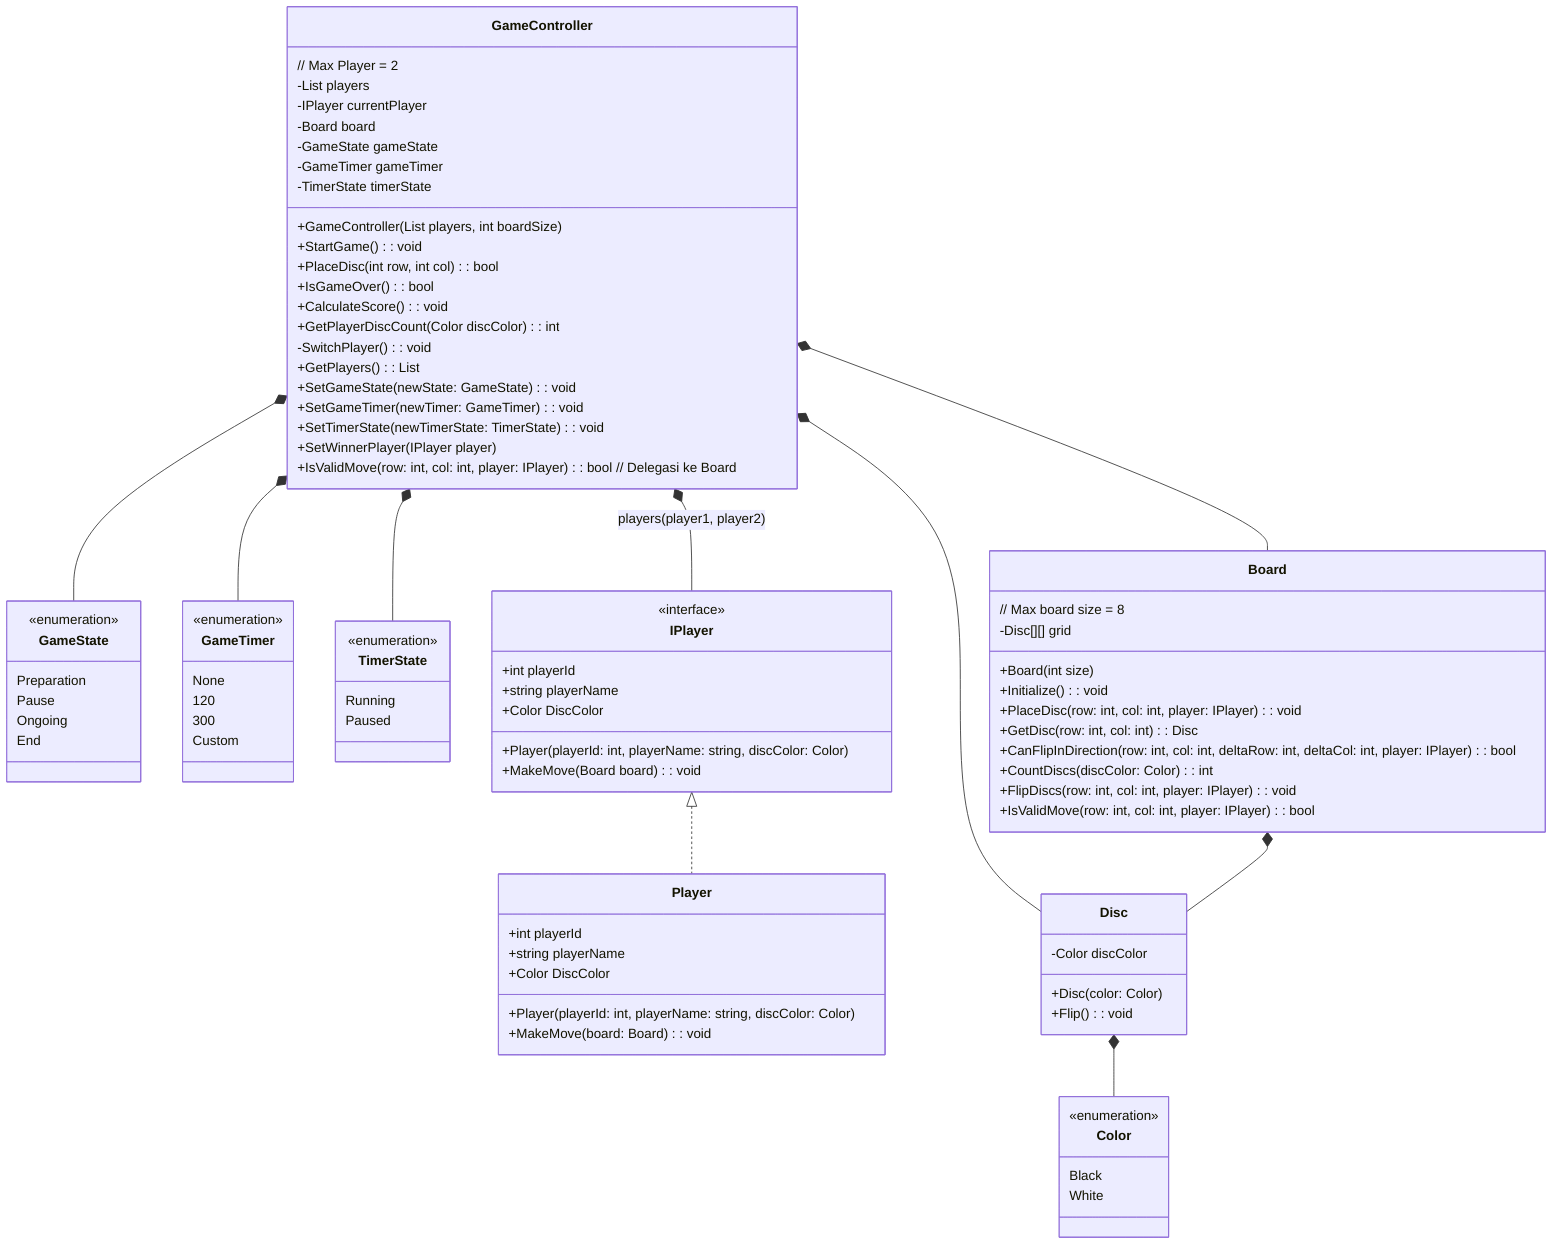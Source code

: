 classDiagram
    class GameState {
        <<enumeration>>
        Preparation
        Pause
        Ongoing
        End
    }

    class GameTimer {
        <<enumeration>>
        None
        120
        300
        Custom
    }

    class TimerState {
        <<enumeration>>
        Running
        Paused
    }

    class Color {
        <<enumeration>>
        Black
        White
    }

    class GameController {
    // Max Player = 2
    -List<IPlayer> players
    -IPlayer currentPlayer
    -Board board
    -GameState gameState
    -GameTimer gameTimer
    -TimerState timerState
    +GameController(List<IPlayer> players, int boardSize)
    +StartGame() : void
    +PlaceDisc(int row, int col) : bool
    +IsGameOver() : bool
    +CalculateScore() : void
    +GetPlayerDiscCount(Color discColor) : int
    -SwitchPlayer() : void
    +GetPlayers() : List<IPlayer>
    +SetGameState(newState: GameState) : void
    +SetGameTimer(newTimer: GameTimer) : void
    +SetTimerState(newTimerState: TimerState) : void 
    +SetWinnerPlayer(IPlayer player)
    +IsValidMove(row: int, col: int, player: IPlayer) : bool // Delegasi ke Board
}

    class IPlayer {
        <<interface>>
        +int playerId <get;>
        +string playerName <get;>
        +Color DiscColor <get;>
        +Player(playerId: int, playerName: string, discColor: Color)
        +MakeMove(Board board) : void
    }

    class Player {
        +int playerId <get; private set;>
        +string playerName <get; private set;>
        +Color DiscColor <get; private set;>
        +Player(playerId: int, playerName: string, discColor: Color)
        +MakeMove(board: Board) : void 
    }

   class Board {
    // Max board size = 8
    -Disc[][] grid
    +Board(int size)
    +Initialize() : void
    +PlaceDisc(row: int, col: int, player: IPlayer) : void 
    +GetDisc(row: int, col: int) : Disc
    +CanFlipInDirection(row: int, col: int, deltaRow: int, deltaCol: int, player: IPlayer) : bool
    +CountDiscs(discColor: Color) : int
    +FlipDiscs(row: int, col: int, player: IPlayer) : void 
    +IsValidMove(row: int, col: int, player: IPlayer) : bool
}

    class Disc {
        -Color discColor
        +Disc(color: Color)
        +Flip() : void
    }

    %% Relationships
    GameController *-- Board
    GameController *-- IPlayer : players(player1, player2)
    GameController *-- GameState
    GameController *-- TimerState
    GameController *-- GameTimer
    GameController *-- Disc
    IPlayer <|.. Player
    Board *-- Disc
    Disc *-- Color